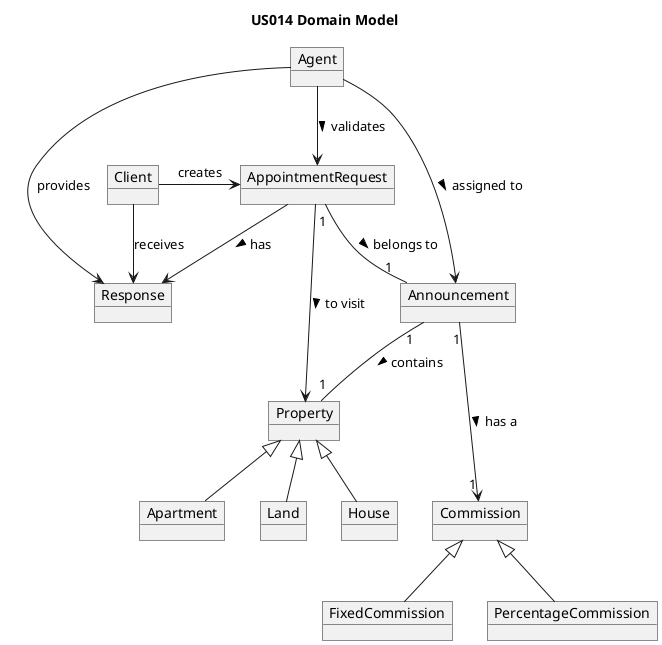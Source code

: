 @startuml
skinparam monochrome true
        skinparam packageStyle rectangle
        skinparam shadowing false

        'left to right direction

        skinparam classAttributeIconSize 0

        hide circle
        hide methods

        title US014 Domain Model

        object Client {
        }

        object AppointmentRequest {
        }

        object Property {
        }

        object House {
        }

        object Apartment {
        }

        object Land {
        }

        object Agent {
        }

        object Announcement {
        }

        object Commission {
        }

        object FixedCommission {
        }

        object PercentageCommission {
        }

        object Response {
        }

        Client -> AppointmentRequest: creates
        AppointmentRequest "1" -- "1" Announcement: belongs to >
        Property <|-- House
        Property <|-- Apartment
        Property <|-- Land
        Agent --> Announcement: assigned to >

        Client --> Response: receives
        AppointmentRequest --> Response: has >
        Agent --> Response: provides


        AppointmentRequest --> Property: to visit >
        Agent --> AppointmentRequest: validates >

        Announcement "1" -- "1" Property: contains >
        Announcement "1" ---> "1" Commission: has a >

        Commission <|-- FixedCommission
        Commission <|-- PercentageCommission

@enduml